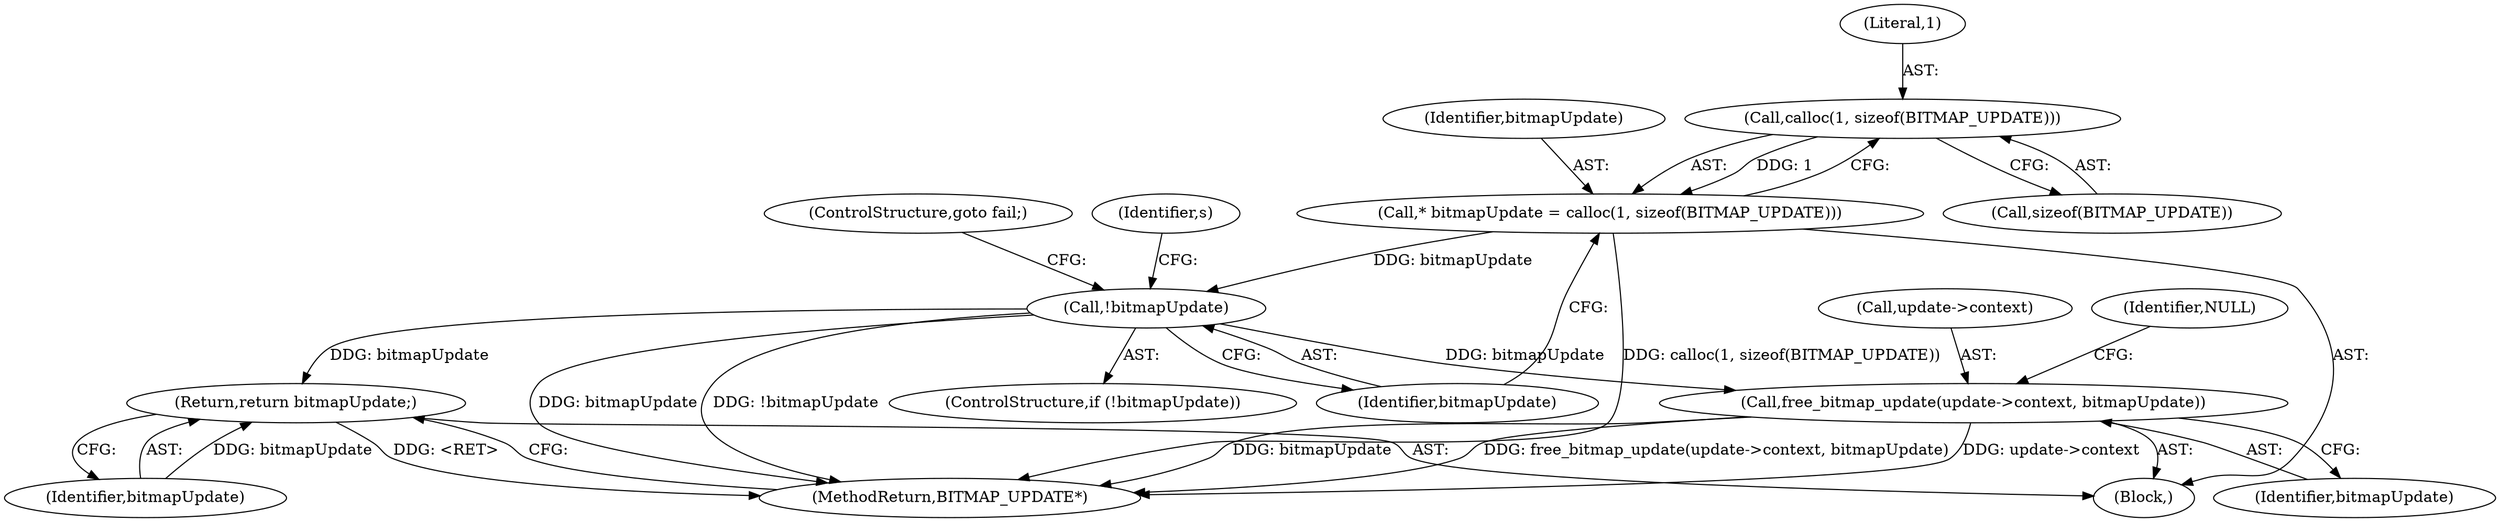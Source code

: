 digraph "0_FreeRDP_445a5a42c500ceb80f8fa7f2c11f3682538033f3@API" {
"1000110" [label="(Call,calloc(1, sizeof(BITMAP_UPDATE)))"];
"1000108" [label="(Call,* bitmapUpdate = calloc(1, sizeof(BITMAP_UPDATE)))"];
"1000115" [label="(Call,!bitmapUpdate)"];
"1000223" [label="(Return,return bitmapUpdate;)"];
"1000226" [label="(Call,free_bitmap_update(update->context, bitmapUpdate))"];
"1000224" [label="(Identifier,bitmapUpdate)"];
"1000116" [label="(Identifier,bitmapUpdate)"];
"1000227" [label="(Call,update->context)"];
"1000109" [label="(Identifier,bitmapUpdate)"];
"1000223" [label="(Return,return bitmapUpdate;)"];
"1000232" [label="(Identifier,NULL)"];
"1000117" [label="(ControlStructure,goto fail;)"];
"1000115" [label="(Call,!bitmapUpdate)"];
"1000233" [label="(MethodReturn,BITMAP_UPDATE*)"];
"1000226" [label="(Call,free_bitmap_update(update->context, bitmapUpdate))"];
"1000114" [label="(ControlStructure,if (!bitmapUpdate))"];
"1000230" [label="(Identifier,bitmapUpdate)"];
"1000121" [label="(Identifier,s)"];
"1000112" [label="(Call,sizeof(BITMAP_UPDATE))"];
"1000111" [label="(Literal,1)"];
"1000105" [label="(Block,)"];
"1000110" [label="(Call,calloc(1, sizeof(BITMAP_UPDATE)))"];
"1000108" [label="(Call,* bitmapUpdate = calloc(1, sizeof(BITMAP_UPDATE)))"];
"1000110" -> "1000108"  [label="AST: "];
"1000110" -> "1000112"  [label="CFG: "];
"1000111" -> "1000110"  [label="AST: "];
"1000112" -> "1000110"  [label="AST: "];
"1000108" -> "1000110"  [label="CFG: "];
"1000110" -> "1000108"  [label="DDG: 1"];
"1000108" -> "1000105"  [label="AST: "];
"1000109" -> "1000108"  [label="AST: "];
"1000116" -> "1000108"  [label="CFG: "];
"1000108" -> "1000233"  [label="DDG: calloc(1, sizeof(BITMAP_UPDATE))"];
"1000108" -> "1000115"  [label="DDG: bitmapUpdate"];
"1000115" -> "1000114"  [label="AST: "];
"1000115" -> "1000116"  [label="CFG: "];
"1000116" -> "1000115"  [label="AST: "];
"1000117" -> "1000115"  [label="CFG: "];
"1000121" -> "1000115"  [label="CFG: "];
"1000115" -> "1000233"  [label="DDG: !bitmapUpdate"];
"1000115" -> "1000233"  [label="DDG: bitmapUpdate"];
"1000115" -> "1000223"  [label="DDG: bitmapUpdate"];
"1000115" -> "1000226"  [label="DDG: bitmapUpdate"];
"1000223" -> "1000105"  [label="AST: "];
"1000223" -> "1000224"  [label="CFG: "];
"1000224" -> "1000223"  [label="AST: "];
"1000233" -> "1000223"  [label="CFG: "];
"1000223" -> "1000233"  [label="DDG: <RET>"];
"1000224" -> "1000223"  [label="DDG: bitmapUpdate"];
"1000226" -> "1000105"  [label="AST: "];
"1000226" -> "1000230"  [label="CFG: "];
"1000227" -> "1000226"  [label="AST: "];
"1000230" -> "1000226"  [label="AST: "];
"1000232" -> "1000226"  [label="CFG: "];
"1000226" -> "1000233"  [label="DDG: free_bitmap_update(update->context, bitmapUpdate)"];
"1000226" -> "1000233"  [label="DDG: update->context"];
"1000226" -> "1000233"  [label="DDG: bitmapUpdate"];
}
